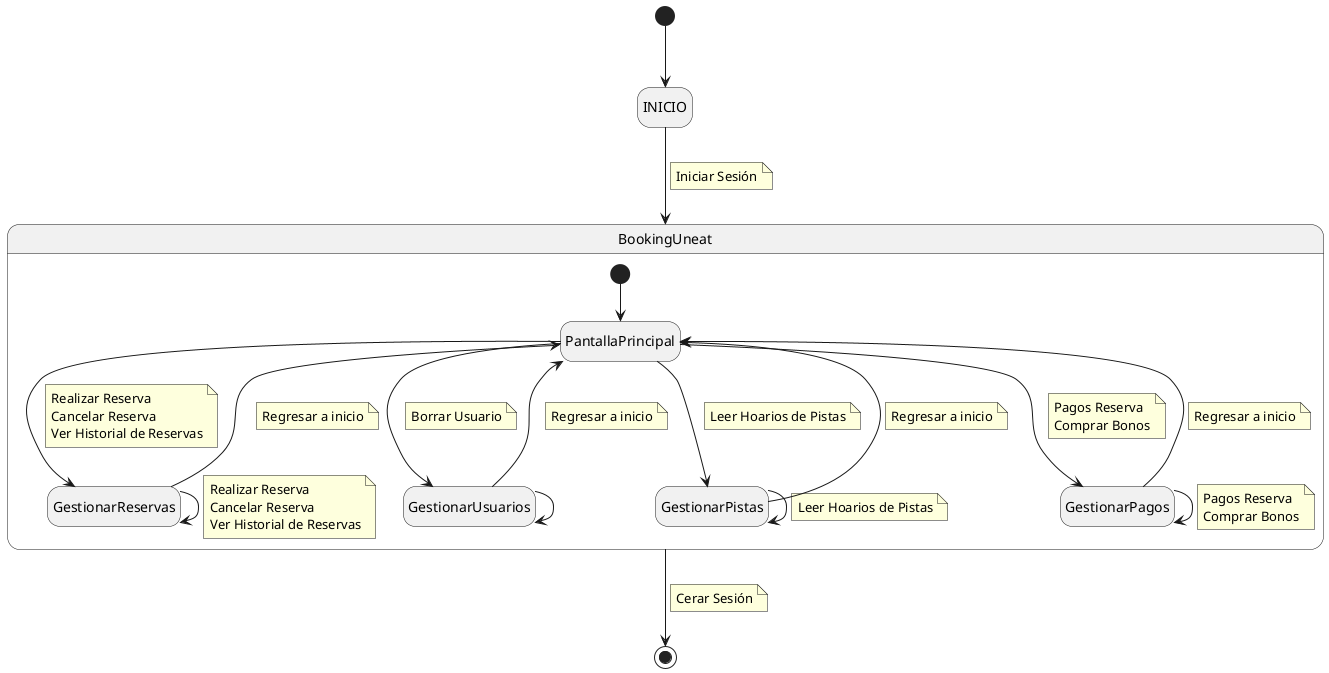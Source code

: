 @startuml

hide empty description

[*] --> INICIO
INICIO --> BookingUneat
note on link
    Iniciar Sesión
end note

BookingUneat --> [*]
note on link
    Cerar Sesión
end note

state BookingUneat {
    [*] --> PantallaPrincipal
    PantallaPrincipal --> GestionarReservas
    note on link
        Realizar Reserva
        Cancelar Reserva
        Ver Historial de Reservas
    end note
    GestionarReservas --> GestionarReservas
    note on link
        Realizar Reserva
        Cancelar Reserva
        Ver Historial de Reservas
    end note
    GestionarReservas --> PantallaPrincipal
        note on link
            Regresar a inicio
        end note

    PantallaPrincipal --> GestionarUsuarios
    note on link
        Borrar Usuario
    end note
    GestionarUsuarios --> GestionarUsuarios
    GestionarUsuarios --> PantallaPrincipal
    note on link
        Regresar a inicio
    end note

    PantallaPrincipal --> GestionarPistas
    note on link
        Leer Hoarios de Pistas
    end note
    GestionarPistas--> GestionarPistas
     note on link
        Leer Hoarios de Pistas
    end note
    GestionarPistas --> PantallaPrincipal
     note on link
        Regresar a inicio
    end note

    PantallaPrincipal --> GestionarPagos
    note on link
        Pagos Reserva
        Comprar Bonos
    end note
    GestionarPagos --> GestionarPagos
    note on link
        Pagos Reserva
        Comprar Bonos
    end note
    GestionarPagos --> PantallaPrincipal
     note on link
        Regresar a inicio
    end note

    
}
@enduml